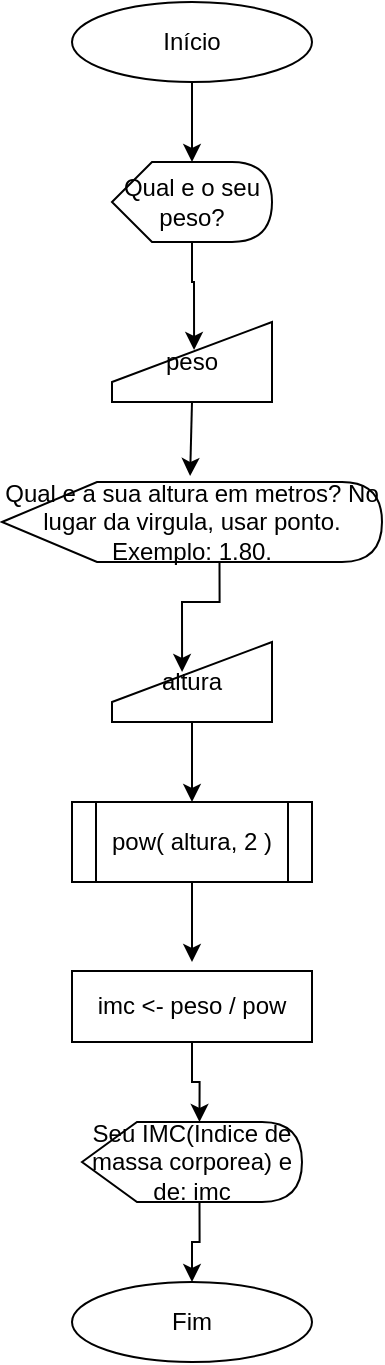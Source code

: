 <mxfile version="14.6.5" type="device"><diagram id="b-t1mrSrpBx6UZ1khO4i" name="Page-1"><mxGraphModel dx="1108" dy="380" grid="1" gridSize="10" guides="1" tooltips="1" connect="1" arrows="1" fold="1" page="1" pageScale="1" pageWidth="827" pageHeight="1169" math="0" shadow="0"><root><mxCell id="0"/><mxCell id="1" parent="0"/><mxCell id="OmkgMibj_eDJ3fgWNNdQ-3" style="edgeStyle=orthogonalEdgeStyle;rounded=0;orthogonalLoop=1;jettySize=auto;html=1;exitX=0.5;exitY=1;exitDx=0;exitDy=0;entryX=0;entryY=0;entryDx=40;entryDy=0;entryPerimeter=0;" parent="1" source="OmkgMibj_eDJ3fgWNNdQ-1" target="OmkgMibj_eDJ3fgWNNdQ-2" edge="1"><mxGeometry relative="1" as="geometry"/></mxCell><mxCell id="OmkgMibj_eDJ3fgWNNdQ-1" value="Início" style="ellipse;whiteSpace=wrap;html=1;" parent="1" vertex="1"><mxGeometry x="40" y="40" width="120" height="40" as="geometry"/></mxCell><mxCell id="OmkgMibj_eDJ3fgWNNdQ-5" style="edgeStyle=orthogonalEdgeStyle;rounded=0;orthogonalLoop=1;jettySize=auto;html=1;exitX=0;exitY=0;exitDx=40;exitDy=40;exitPerimeter=0;entryX=0.513;entryY=0.35;entryDx=0;entryDy=0;entryPerimeter=0;" parent="1" source="OmkgMibj_eDJ3fgWNNdQ-2" target="OmkgMibj_eDJ3fgWNNdQ-4" edge="1"><mxGeometry relative="1" as="geometry"/></mxCell><mxCell id="OmkgMibj_eDJ3fgWNNdQ-2" value="Qual e o seu peso?" style="shape=display;whiteSpace=wrap;html=1;" parent="1" vertex="1"><mxGeometry x="60" y="120" width="80" height="40" as="geometry"/></mxCell><mxCell id="OmkgMibj_eDJ3fgWNNdQ-7" style="edgeStyle=orthogonalEdgeStyle;rounded=0;orthogonalLoop=1;jettySize=auto;html=1;exitX=0.5;exitY=1;exitDx=0;exitDy=0;entryX=0.495;entryY=-0.075;entryDx=0;entryDy=0;entryPerimeter=0;" parent="1" source="OmkgMibj_eDJ3fgWNNdQ-4" target="OmkgMibj_eDJ3fgWNNdQ-6" edge="1"><mxGeometry relative="1" as="geometry"/></mxCell><mxCell id="OmkgMibj_eDJ3fgWNNdQ-4" value="peso" style="shape=manualInput;whiteSpace=wrap;html=1;" parent="1" vertex="1"><mxGeometry x="60" y="200" width="80" height="40" as="geometry"/></mxCell><mxCell id="OmkgMibj_eDJ3fgWNNdQ-9" style="edgeStyle=orthogonalEdgeStyle;rounded=0;orthogonalLoop=1;jettySize=auto;html=1;exitX=0;exitY=0;exitDx=108.75;exitDy=40;exitPerimeter=0;entryX=0.438;entryY=0.375;entryDx=0;entryDy=0;entryPerimeter=0;" parent="1" source="OmkgMibj_eDJ3fgWNNdQ-6" target="OmkgMibj_eDJ3fgWNNdQ-8" edge="1"><mxGeometry relative="1" as="geometry"/></mxCell><mxCell id="OmkgMibj_eDJ3fgWNNdQ-6" value="Qual e a sua altura em metros? No lugar da virgula, usar ponto. Exemplo: 1.80." style="shape=display;whiteSpace=wrap;html=1;" parent="1" vertex="1"><mxGeometry x="5" y="280" width="190" height="40" as="geometry"/></mxCell><mxCell id="OmkgMibj_eDJ3fgWNNdQ-11" style="edgeStyle=orthogonalEdgeStyle;rounded=0;orthogonalLoop=1;jettySize=auto;html=1;exitX=0.5;exitY=1;exitDx=0;exitDy=0;entryX=0.5;entryY=0;entryDx=0;entryDy=0;" parent="1" source="OmkgMibj_eDJ3fgWNNdQ-8" target="OmkgMibj_eDJ3fgWNNdQ-10" edge="1"><mxGeometry relative="1" as="geometry"/></mxCell><mxCell id="OmkgMibj_eDJ3fgWNNdQ-8" value="altura" style="shape=manualInput;whiteSpace=wrap;html=1;" parent="1" vertex="1"><mxGeometry x="60" y="360" width="80" height="40" as="geometry"/></mxCell><mxCell id="OmkgMibj_eDJ3fgWNNdQ-13" style="edgeStyle=orthogonalEdgeStyle;rounded=0;orthogonalLoop=1;jettySize=auto;html=1;exitX=0.5;exitY=1;exitDx=0;exitDy=0;" parent="1" source="OmkgMibj_eDJ3fgWNNdQ-10" edge="1"><mxGeometry relative="1" as="geometry"><mxPoint x="100" y="520" as="targetPoint"/></mxGeometry></mxCell><mxCell id="OmkgMibj_eDJ3fgWNNdQ-10" value="pow( altura, 2 )" style="shape=process;whiteSpace=wrap;html=1;backgroundOutline=1;" parent="1" vertex="1"><mxGeometry x="40" y="440" width="120" height="40" as="geometry"/></mxCell><mxCell id="OmkgMibj_eDJ3fgWNNdQ-15" style="edgeStyle=orthogonalEdgeStyle;rounded=0;orthogonalLoop=1;jettySize=auto;html=1;exitX=0.5;exitY=1;exitDx=0;exitDy=0;entryX=0;entryY=0;entryDx=58.75;entryDy=0;entryPerimeter=0;" parent="1" source="OmkgMibj_eDJ3fgWNNdQ-12" target="OmkgMibj_eDJ3fgWNNdQ-14" edge="1"><mxGeometry relative="1" as="geometry"/></mxCell><mxCell id="OmkgMibj_eDJ3fgWNNdQ-12" value="imc &amp;lt;- peso / pow" style="rounded=0;whiteSpace=wrap;html=1;" parent="1" vertex="1"><mxGeometry x="40" y="524.5" width="120" height="35.5" as="geometry"/></mxCell><mxCell id="OmkgMibj_eDJ3fgWNNdQ-17" style="edgeStyle=orthogonalEdgeStyle;rounded=0;orthogonalLoop=1;jettySize=auto;html=1;exitX=0;exitY=0;exitDx=58.75;exitDy=40;exitPerimeter=0;entryX=0.5;entryY=0;entryDx=0;entryDy=0;" parent="1" source="OmkgMibj_eDJ3fgWNNdQ-14" target="OmkgMibj_eDJ3fgWNNdQ-16" edge="1"><mxGeometry relative="1" as="geometry"/></mxCell><mxCell id="OmkgMibj_eDJ3fgWNNdQ-14" value="Seu IMC(Indice de massa corporea) e de: imc" style="shape=display;whiteSpace=wrap;html=1;" parent="1" vertex="1"><mxGeometry x="45" y="600" width="110" height="40" as="geometry"/></mxCell><mxCell id="OmkgMibj_eDJ3fgWNNdQ-16" value="Fim" style="ellipse;whiteSpace=wrap;html=1;" parent="1" vertex="1"><mxGeometry x="40" y="680" width="120" height="40" as="geometry"/></mxCell></root></mxGraphModel></diagram></mxfile>